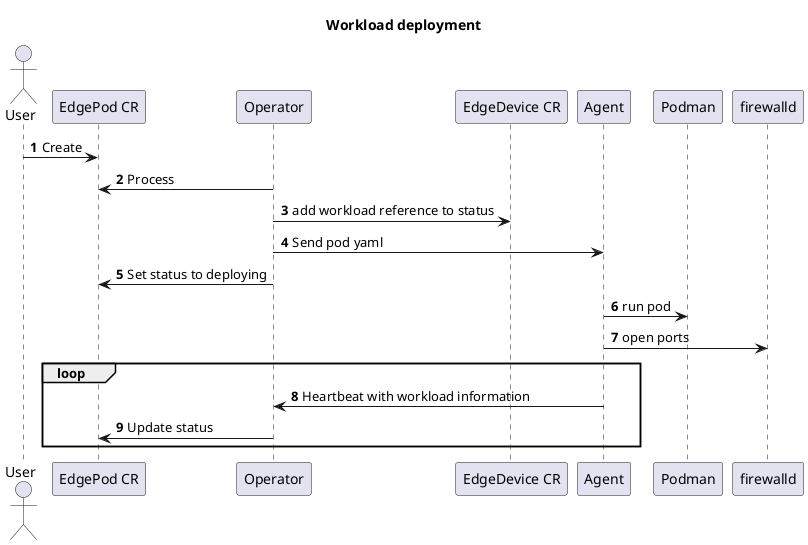 @startuml
'https://plantuml.com/sequence-diagram

title Workload deployment
autonumber

actor User

User -> "EdgePod CR": Create
Operator -> "EdgePod CR": Process
Operator -> "EdgeDevice CR": add workload reference to status
Operator -> Agent: Send pod yaml
Operator -> "EdgePod CR": Set status to deploying
Agent -> Podman: run pod
Agent -> firewalld: open ports

loop
Agent -> Operator: Heartbeat with workload information
Operator -> "EdgePod CR": Update status
end


@enduml